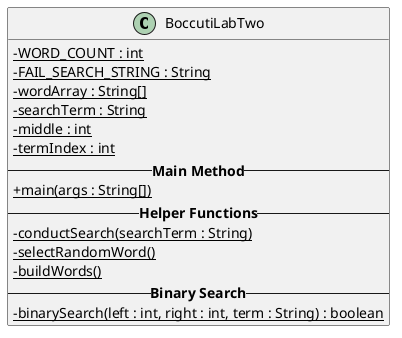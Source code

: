 @startuml BoccutiLabTwo
skinparam classAttributeIconSize 0
class BoccutiLabTwo {
    {static} - WORD_COUNT : int
    {static} - FAIL_SEARCH_STRING : String
    {static} - wordArray : String[]
    {static} - searchTerm : String
    {static} - middle : int
    {static} - termIndex : int
    -- <b>Main Method</b> --
    {static} + main(args : String[])
    -- <b>Helper Functions</b> --
    {static} - conductSearch(searchTerm : String)
    {static} - selectRandomWord()
    {static} - buildWords()
    -- <b>Binary Search</b> --
    {static} - binarySearch(left : int, right : int, term : String) : boolean
}
@enduml